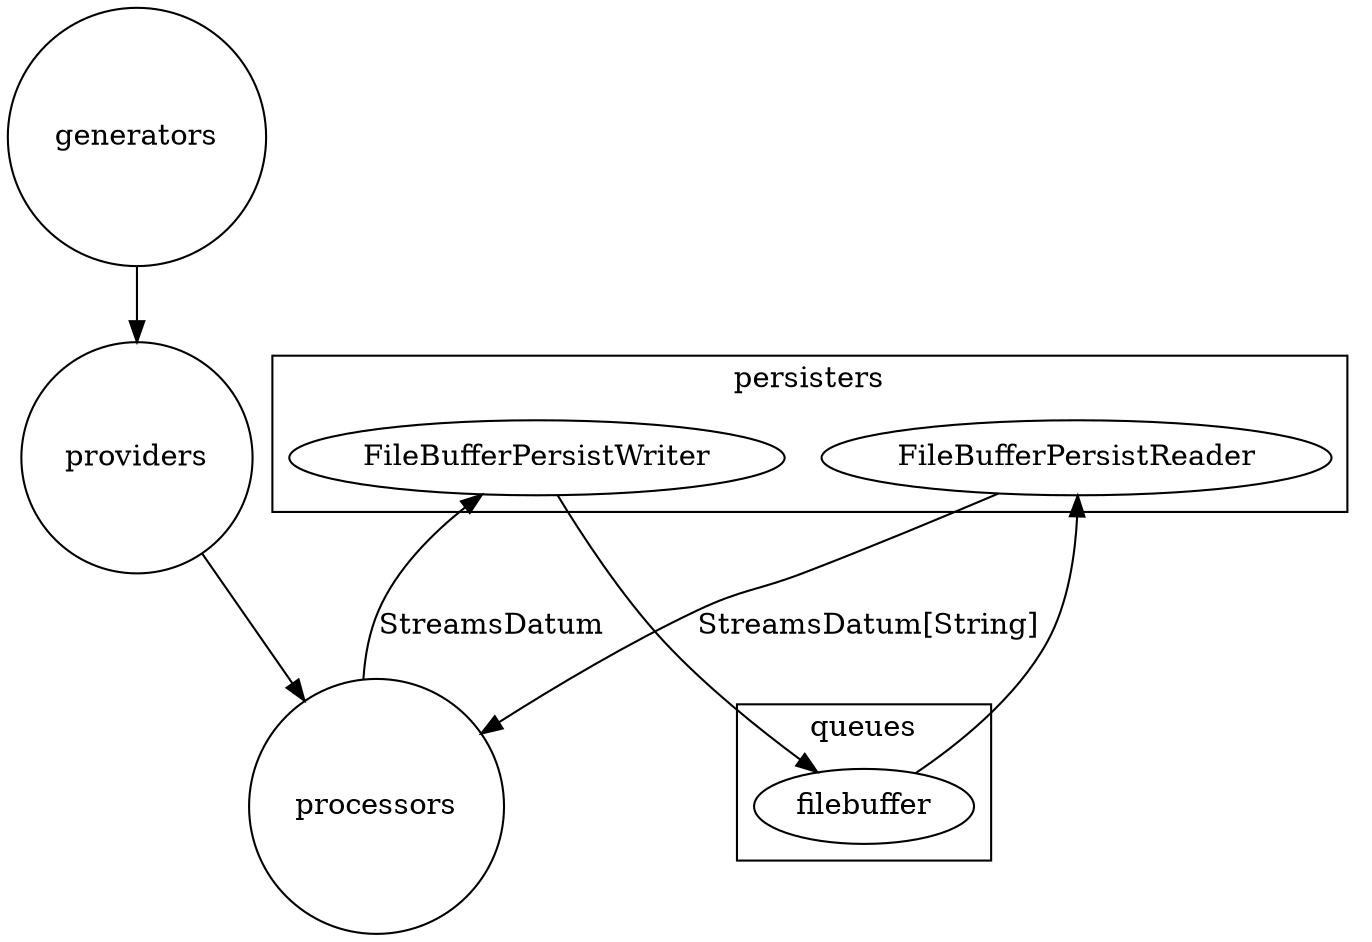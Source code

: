 /*
 * Licensed to the Apache Software Foundation (ASF) under one
 * or more contributor license agreements.  See the NOTICE file
 * distributed with this work for additional information
 * regarding copyright ownership.  The ASF licenses this file
 * to you under the Apache License, Version 2.0 (the
 * "License"); you may not use this file except in compliance
 * with the License.  You may obtain a copy of the License at
 *
 *   http://www.apache.org/licenses/LICENSE-2.0
 *
 * Unless required by applicable law or agreed to in writing,
 * software distributed under the License is distributed on an
 * "AS IS" BASIS, WITHOUT WARRANTIES OR CONDITIONS OF ANY
 * KIND, either express or implied.  See the License for the
 * specific language governing permissions and limitations
 * under the License.
 */
digraph g {

  graph [compound = true];

  //presentation
  splines = true;
  overlap = false;
  rankdir = TB;

  generators [label="generators", shape="circle"];
  providers [label="providers", shape="circle"];
  processors [label="processors", shape="circle"];

  subgraph cluster_persisters {
    label="persisters";
    persisters_filebuffer_reader [label="FileBufferPersistReader"]
    persisters_filebuffer_writer [label="FileBufferPersistWriter"]
  }

  subgraph cluster_queues {
    label="queues";
    filebuffer [label="filebuffer"]
  }

  generators -> providers
  providers -> processors
  processors -> persisters_filebuffer_writer [label="StreamsDatum"]
  persisters_filebuffer_reader -> processors [label="StreamsDatum[String]"]
  persisters_filebuffer_writer -> filebuffer
  filebuffer -> persisters_filebuffer_reader
}
